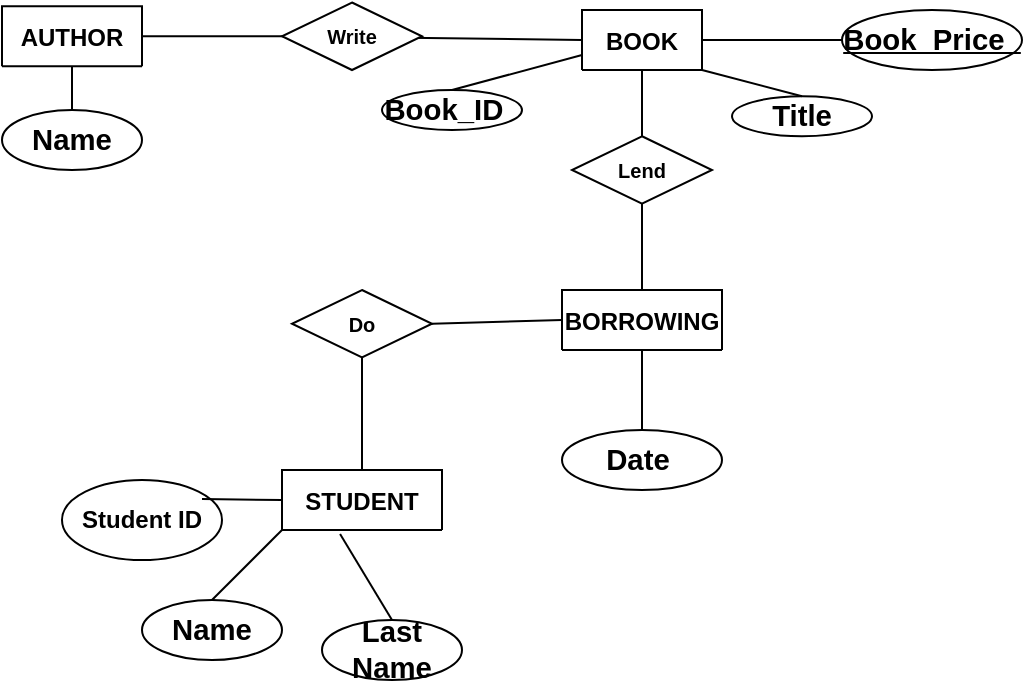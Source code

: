 <mxfile version="13.6.5" type="github">
  <diagram id="R2lEEEUBdFMjLlhIrx00" name="Page-1">
    <mxGraphModel dx="868" dy="450" grid="1" gridSize="10" guides="1" tooltips="1" connect="1" arrows="1" fold="1" page="1" pageScale="1" pageWidth="850" pageHeight="1100" math="0" shadow="0" extFonts="Permanent Marker^https://fonts.googleapis.com/css?family=Permanent+Marker">
      <root>
        <mxCell id="0" />
        <mxCell id="1" parent="0" />
        <mxCell id="3xsbMXdf9IcjFleZPkvN-1" value="&lt;font face=&quot;calibri, sans-serif&quot;&gt;&lt;span style=&quot;font-size: 14.667px&quot;&gt;&lt;b&gt;Name&lt;/b&gt;&lt;/span&gt;&lt;/font&gt;" style="ellipse;whiteSpace=wrap;html=1;align=center;" vertex="1" parent="1">
          <mxGeometry x="130" y="345" width="70" height="30" as="geometry" />
        </mxCell>
        <mxCell id="3xsbMXdf9IcjFleZPkvN-5" value="" style="endArrow=none;html=1;rounded=0;entryX=0;entryY=0.5;entryDx=0;entryDy=0;exitX=0;exitY=0.5;exitDx=0;exitDy=0;" edge="1" parent="1" source="3xsbMXdf9IcjFleZPkvN-41" target="C-vyLk0tnHw3VtMMgP7b-13">
          <mxGeometry relative="1" as="geometry">
            <mxPoint x="75" y="160" as="sourcePoint" />
            <mxPoint x="450" y="199.5" as="targetPoint" />
          </mxGeometry>
        </mxCell>
        <mxCell id="3xsbMXdf9IcjFleZPkvN-7" value="" style="endArrow=none;html=1;rounded=0;entryX=0;entryY=1;entryDx=0;entryDy=0;exitX=0.5;exitY=0;exitDx=0;exitDy=0;" edge="1" parent="1" source="3xsbMXdf9IcjFleZPkvN-1" target="C-vyLk0tnHw3VtMMgP7b-2">
          <mxGeometry relative="1" as="geometry">
            <mxPoint x="470" y="295" as="sourcePoint" />
            <mxPoint x="630" y="295" as="targetPoint" />
          </mxGeometry>
        </mxCell>
        <mxCell id="3xsbMXdf9IcjFleZPkvN-8" value="&lt;font face=&quot;calibri, sans-serif&quot;&gt;&lt;span style=&quot;font-size: 14.667px&quot;&gt;&lt;b&gt;Last Name&lt;/b&gt;&lt;/span&gt;&lt;/font&gt;" style="ellipse;whiteSpace=wrap;html=1;align=center;" vertex="1" parent="1">
          <mxGeometry x="220" y="355" width="70" height="30" as="geometry" />
        </mxCell>
        <mxCell id="3xsbMXdf9IcjFleZPkvN-10" value="" style="endArrow=none;html=1;rounded=0;entryX=0.363;entryY=1.067;entryDx=0;entryDy=0;exitX=0.5;exitY=0;exitDx=0;exitDy=0;entryPerimeter=0;" edge="1" parent="1" source="3xsbMXdf9IcjFleZPkvN-8" target="C-vyLk0tnHw3VtMMgP7b-2">
          <mxGeometry relative="1" as="geometry">
            <mxPoint x="430" y="324.5" as="sourcePoint" />
            <mxPoint x="590" y="324.5" as="targetPoint" />
          </mxGeometry>
        </mxCell>
        <mxCell id="3xsbMXdf9IcjFleZPkvN-22" style="edgeStyle=orthogonalEdgeStyle;rounded=0;orthogonalLoop=1;jettySize=auto;html=1;exitX=0.5;exitY=1;exitDx=0;exitDy=0;" edge="1" parent="1">
          <mxGeometry relative="1" as="geometry">
            <mxPoint x="390" y="310" as="sourcePoint" />
            <mxPoint x="390" y="310" as="targetPoint" />
          </mxGeometry>
        </mxCell>
        <mxCell id="3xsbMXdf9IcjFleZPkvN-24" value="&lt;b&gt;&lt;span lang=&quot;EN-AU&quot; style=&quot;font-size: 11.0pt ; font-family: &amp;#34;calibri&amp;#34; , sans-serif&quot;&gt;Title&lt;/span&gt;&lt;/b&gt;" style="ellipse;whiteSpace=wrap;html=1;align=center;" vertex="1" parent="1">
          <mxGeometry x="425" y="93.13" width="70" height="20" as="geometry" />
        </mxCell>
        <mxCell id="3xsbMXdf9IcjFleZPkvN-25" value="&lt;b&gt;&lt;span lang=&quot;EN-AU&quot; style=&quot;font-size: 11.0pt ; font-family: &amp;#34;calibri&amp;#34; , sans-serif&quot;&gt;Book_ID&amp;nbsp;&amp;nbsp;&lt;/span&gt;&lt;/b&gt;" style="ellipse;whiteSpace=wrap;html=1;align=center;" vertex="1" parent="1">
          <mxGeometry x="250" y="90" width="70" height="20" as="geometry" />
        </mxCell>
        <mxCell id="3xsbMXdf9IcjFleZPkvN-26" value="&lt;b&gt;&lt;span lang=&quot;EN-AU&quot; style=&quot;font-size: 11.0pt ; font-family: &amp;quot;calibri&amp;quot; , sans-serif&quot;&gt;Date&amp;nbsp;&lt;/span&gt;&lt;/b&gt;" style="ellipse;whiteSpace=wrap;html=1;align=center;fontStyle=0;" vertex="1" parent="1">
          <mxGeometry x="340" y="260" width="80" height="30" as="geometry" />
        </mxCell>
        <mxCell id="3xsbMXdf9IcjFleZPkvN-28" value="&lt;b&gt;&lt;span lang=&quot;EN-AU&quot; style=&quot;font-size: 11.0pt ; font-family: &amp;#34;calibri&amp;#34; , sans-serif&quot;&gt;Book_Price&amp;nbsp;&amp;nbsp;&lt;/span&gt;&lt;/b&gt;" style="ellipse;whiteSpace=wrap;html=1;align=center;fontStyle=4;" vertex="1" parent="1">
          <mxGeometry x="480" y="50.01" width="90" height="30" as="geometry" />
        </mxCell>
        <mxCell id="3xsbMXdf9IcjFleZPkvN-34" value="" style="endArrow=none;html=1;rounded=0;exitX=0.5;exitY=0;exitDx=0;exitDy=0;entryX=0;entryY=0.75;entryDx=0;entryDy=0;" edge="1" parent="1" source="3xsbMXdf9IcjFleZPkvN-25" target="C-vyLk0tnHw3VtMMgP7b-13">
          <mxGeometry relative="1" as="geometry">
            <mxPoint x="510" y="150" as="sourcePoint" />
            <mxPoint x="605" y="139" as="targetPoint" />
          </mxGeometry>
        </mxCell>
        <mxCell id="3xsbMXdf9IcjFleZPkvN-35" value="" style="endArrow=none;html=1;rounded=0;entryX=0.5;entryY=0;entryDx=0;entryDy=0;exitX=1;exitY=1;exitDx=0;exitDy=0;" edge="1" parent="1" source="C-vyLk0tnHw3VtMMgP7b-13" target="3xsbMXdf9IcjFleZPkvN-24">
          <mxGeometry relative="1" as="geometry">
            <mxPoint x="305" y="230" as="sourcePoint" />
            <mxPoint x="465" y="230" as="targetPoint" />
          </mxGeometry>
        </mxCell>
        <mxCell id="3xsbMXdf9IcjFleZPkvN-37" value="" style="endArrow=none;html=1;rounded=0;exitX=1;exitY=0.5;exitDx=0;exitDy=0;" edge="1" parent="1" source="C-vyLk0tnHw3VtMMgP7b-13">
          <mxGeometry relative="1" as="geometry">
            <mxPoint x="305" y="230" as="sourcePoint" />
            <mxPoint x="480" y="65" as="targetPoint" />
          </mxGeometry>
        </mxCell>
        <mxCell id="3xsbMXdf9IcjFleZPkvN-39" value="" style="endArrow=none;html=1;rounded=0;entryX=0.5;entryY=0;entryDx=0;entryDy=0;exitX=0.5;exitY=1;exitDx=0;exitDy=0;" edge="1" parent="1" source="3xsbMXdf9IcjFleZPkvN-58" target="3xsbMXdf9IcjFleZPkvN-26">
          <mxGeometry relative="1" as="geometry">
            <mxPoint x="570" y="230" as="sourcePoint" />
            <mxPoint x="755" y="140" as="targetPoint" />
          </mxGeometry>
        </mxCell>
        <mxCell id="3xsbMXdf9IcjFleZPkvN-41" value="&lt;font face=&quot;calibri, sans-serif&quot; style=&quot;font-size: 10px&quot;&gt;&lt;b&gt;Write&lt;/b&gt;&lt;/font&gt;" style="shape=rhombus;perimeter=rhombusPerimeter;whiteSpace=wrap;html=1;align=center;" vertex="1" parent="1">
          <mxGeometry x="200" y="46.26" width="70" height="33.75" as="geometry" />
        </mxCell>
        <mxCell id="3xsbMXdf9IcjFleZPkvN-47" value="" style="endArrow=none;html=1;rounded=0;entryX=0;entryY=0.5;entryDx=0;entryDy=0;exitX=1;exitY=0.5;exitDx=0;exitDy=0;" edge="1" parent="1" source="C-vyLk0tnHw3VtMMgP7b-23" target="3xsbMXdf9IcjFleZPkvN-41">
          <mxGeometry relative="1" as="geometry">
            <mxPoint x="110" y="65" as="sourcePoint" />
            <mxPoint x="240" y="34.5" as="targetPoint" />
          </mxGeometry>
        </mxCell>
        <mxCell id="C-vyLk0tnHw3VtMMgP7b-13" value="BOOK" style="shape=table;startSize=30;container=1;collapsible=1;childLayout=tableLayout;fixedRows=1;rowLines=0;fontStyle=1;align=center;resizeLast=1;fontFamily=Helvetica;" parent="1" vertex="1" collapsed="1">
          <mxGeometry x="350" y="50" width="60" height="30" as="geometry">
            <mxRectangle x="450" y="280" width="250" height="130" as="alternateBounds" />
          </mxGeometry>
        </mxCell>
        <mxCell id="C-vyLk0tnHw3VtMMgP7b-14" value="" style="shape=partialRectangle;collapsible=0;dropTarget=0;pointerEvents=0;fillColor=none;points=[[0,0.5],[1,0.5]];portConstraint=eastwest;top=0;left=0;right=0;bottom=1;" parent="C-vyLk0tnHw3VtMMgP7b-13" vertex="1">
          <mxGeometry y="30" width="250" height="30" as="geometry" />
        </mxCell>
        <mxCell id="C-vyLk0tnHw3VtMMgP7b-15" value="PK" style="shape=partialRectangle;overflow=hidden;connectable=0;fillColor=none;top=0;left=0;bottom=0;right=0;fontStyle=1;" parent="C-vyLk0tnHw3VtMMgP7b-14" vertex="1">
          <mxGeometry width="30" height="30" as="geometry" />
        </mxCell>
        <mxCell id="C-vyLk0tnHw3VtMMgP7b-16" value="shipment_id int NOT NULL " style="shape=partialRectangle;overflow=hidden;connectable=0;fillColor=none;top=0;left=0;bottom=0;right=0;align=left;spacingLeft=6;fontStyle=5;" parent="C-vyLk0tnHw3VtMMgP7b-14" vertex="1">
          <mxGeometry x="30" width="220" height="30" as="geometry" />
        </mxCell>
        <mxCell id="C-vyLk0tnHw3VtMMgP7b-17" value="" style="shape=partialRectangle;collapsible=0;dropTarget=0;pointerEvents=0;fillColor=none;points=[[0,0.5],[1,0.5]];portConstraint=eastwest;top=0;left=0;right=0;bottom=0;" parent="C-vyLk0tnHw3VtMMgP7b-13" vertex="1">
          <mxGeometry y="60" width="250" height="30" as="geometry" />
        </mxCell>
        <mxCell id="C-vyLk0tnHw3VtMMgP7b-18" value="FK1" style="shape=partialRectangle;overflow=hidden;connectable=0;fillColor=none;top=0;left=0;bottom=0;right=0;" parent="C-vyLk0tnHw3VtMMgP7b-17" vertex="1">
          <mxGeometry width="30" height="30" as="geometry" />
        </mxCell>
        <mxCell id="C-vyLk0tnHw3VtMMgP7b-19" value="order_id int NOT NULL" style="shape=partialRectangle;overflow=hidden;connectable=0;fillColor=none;top=0;left=0;bottom=0;right=0;align=left;spacingLeft=6;" parent="C-vyLk0tnHw3VtMMgP7b-17" vertex="1">
          <mxGeometry x="30" width="220" height="30" as="geometry" />
        </mxCell>
        <mxCell id="C-vyLk0tnHw3VtMMgP7b-20" value="" style="shape=partialRectangle;collapsible=0;dropTarget=0;pointerEvents=0;fillColor=none;points=[[0,0.5],[1,0.5]];portConstraint=eastwest;top=0;left=0;right=0;bottom=0;" parent="C-vyLk0tnHw3VtMMgP7b-13" vertex="1">
          <mxGeometry y="90" width="250" height="30" as="geometry" />
        </mxCell>
        <mxCell id="C-vyLk0tnHw3VtMMgP7b-21" value="" style="shape=partialRectangle;overflow=hidden;connectable=0;fillColor=none;top=0;left=0;bottom=0;right=0;" parent="C-vyLk0tnHw3VtMMgP7b-20" vertex="1">
          <mxGeometry width="30" height="30" as="geometry" />
        </mxCell>
        <mxCell id="C-vyLk0tnHw3VtMMgP7b-22" value="shipment_date date NOT NULL" style="shape=partialRectangle;overflow=hidden;connectable=0;fillColor=none;top=0;left=0;bottom=0;right=0;align=left;spacingLeft=6;" parent="C-vyLk0tnHw3VtMMgP7b-20" vertex="1">
          <mxGeometry x="30" width="220" height="30" as="geometry" />
        </mxCell>
        <mxCell id="3xsbMXdf9IcjFleZPkvN-52" value="&lt;b&gt;Student ID&lt;/b&gt;" style="ellipse;whiteSpace=wrap;html=1;align=center;fontStyle=0;fontFamily=Helvetica;" vertex="1" parent="1">
          <mxGeometry x="90" y="285" width="80" height="40" as="geometry" />
        </mxCell>
        <mxCell id="C-vyLk0tnHw3VtMMgP7b-23" value="AUTHOR" style="shape=table;startSize=30;container=1;collapsible=1;childLayout=tableLayout;fixedRows=1;rowLines=0;fontStyle=1;align=center;resizeLast=1;" parent="1" vertex="1" collapsed="1">
          <mxGeometry x="60" y="48.13" width="70" height="30" as="geometry">
            <mxRectangle x="120" y="120" width="250" height="100" as="alternateBounds" />
          </mxGeometry>
        </mxCell>
        <mxCell id="C-vyLk0tnHw3VtMMgP7b-24" value="" style="shape=partialRectangle;collapsible=0;dropTarget=0;pointerEvents=0;fillColor=none;points=[[0,0.5],[1,0.5]];portConstraint=eastwest;top=0;left=0;right=0;bottom=1;" parent="C-vyLk0tnHw3VtMMgP7b-23" vertex="1">
          <mxGeometry y="30" width="250" height="30" as="geometry" />
        </mxCell>
        <mxCell id="C-vyLk0tnHw3VtMMgP7b-25" value="PK" style="shape=partialRectangle;overflow=hidden;connectable=0;fillColor=none;top=0;left=0;bottom=0;right=0;fontStyle=1;" parent="C-vyLk0tnHw3VtMMgP7b-24" vertex="1">
          <mxGeometry width="30" height="30" as="geometry" />
        </mxCell>
        <mxCell id="C-vyLk0tnHw3VtMMgP7b-26" value="customer_id int NOT NULL " style="shape=partialRectangle;overflow=hidden;connectable=0;fillColor=none;top=0;left=0;bottom=0;right=0;align=left;spacingLeft=6;fontStyle=5;" parent="C-vyLk0tnHw3VtMMgP7b-24" vertex="1">
          <mxGeometry x="30" width="220" height="30" as="geometry" />
        </mxCell>
        <mxCell id="C-vyLk0tnHw3VtMMgP7b-27" value="" style="shape=partialRectangle;collapsible=0;dropTarget=0;pointerEvents=0;fillColor=none;points=[[0,0.5],[1,0.5]];portConstraint=eastwest;top=0;left=0;right=0;bottom=0;" parent="C-vyLk0tnHw3VtMMgP7b-23" vertex="1">
          <mxGeometry y="60" width="250" height="30" as="geometry" />
        </mxCell>
        <mxCell id="C-vyLk0tnHw3VtMMgP7b-28" value="" style="shape=partialRectangle;overflow=hidden;connectable=0;fillColor=none;top=0;left=0;bottom=0;right=0;" parent="C-vyLk0tnHw3VtMMgP7b-27" vertex="1">
          <mxGeometry width="30" height="30" as="geometry" />
        </mxCell>
        <mxCell id="C-vyLk0tnHw3VtMMgP7b-29" value="customer_name char(50) NOT NULL" style="shape=partialRectangle;overflow=hidden;connectable=0;fillColor=none;top=0;left=0;bottom=0;right=0;align=left;spacingLeft=6;" parent="C-vyLk0tnHw3VtMMgP7b-27" vertex="1">
          <mxGeometry x="30" width="220" height="30" as="geometry" />
        </mxCell>
        <mxCell id="3xsbMXdf9IcjFleZPkvN-53" value="&lt;font face=&quot;calibri, sans-serif&quot;&gt;&lt;span style=&quot;font-size: 14.667px&quot;&gt;&lt;b&gt;Name&lt;/b&gt;&lt;/span&gt;&lt;/font&gt;" style="ellipse;whiteSpace=wrap;html=1;align=center;" vertex="1" parent="1">
          <mxGeometry x="60" y="100" width="70" height="30" as="geometry" />
        </mxCell>
        <mxCell id="3xsbMXdf9IcjFleZPkvN-54" value="" style="endArrow=none;html=1;rounded=0;fontFamily=Helvetica;exitX=0.5;exitY=0;exitDx=0;exitDy=0;entryX=0.5;entryY=1;entryDx=0;entryDy=0;" edge="1" parent="1" source="3xsbMXdf9IcjFleZPkvN-53" target="C-vyLk0tnHw3VtMMgP7b-23">
          <mxGeometry relative="1" as="geometry">
            <mxPoint x="130" y="160" as="sourcePoint" />
            <mxPoint x="290" y="160" as="targetPoint" />
          </mxGeometry>
        </mxCell>
        <mxCell id="3xsbMXdf9IcjFleZPkvN-81" value="" style="endArrow=none;html=1;rounded=0;fontFamily=Helvetica;entryX=0;entryY=0.5;entryDx=0;entryDy=0;" edge="1" parent="1" target="C-vyLk0tnHw3VtMMgP7b-2">
          <mxGeometry relative="1" as="geometry">
            <mxPoint x="160" y="294.5" as="sourcePoint" />
            <mxPoint x="320" y="294.5" as="targetPoint" />
          </mxGeometry>
        </mxCell>
        <mxCell id="3xsbMXdf9IcjFleZPkvN-86" value="" style="endArrow=none;html=1;rounded=0;exitX=0.5;exitY=1;exitDx=0;exitDy=0;" edge="1" parent="1" source="C-vyLk0tnHw3VtMMgP7b-13">
          <mxGeometry relative="1" as="geometry">
            <mxPoint x="150" y="83.13" as="sourcePoint" />
            <mxPoint x="380" y="120" as="targetPoint" />
          </mxGeometry>
        </mxCell>
        <mxCell id="3xsbMXdf9IcjFleZPkvN-87" value="&lt;font face=&quot;calibri, sans-serif&quot;&gt;&lt;span style=&quot;font-size: 10px&quot;&gt;&lt;b&gt;Lend&lt;/b&gt;&lt;/span&gt;&lt;/font&gt;" style="shape=rhombus;perimeter=rhombusPerimeter;whiteSpace=wrap;html=1;align=center;" vertex="1" parent="1">
          <mxGeometry x="345" y="113.13" width="70" height="33.75" as="geometry" />
        </mxCell>
        <mxCell id="3xsbMXdf9IcjFleZPkvN-88" value="" style="endArrow=none;html=1;rounded=0;entryX=0.5;entryY=0;entryDx=0;entryDy=0;exitX=0.5;exitY=1;exitDx=0;exitDy=0;" edge="1" parent="1" source="3xsbMXdf9IcjFleZPkvN-87" target="3xsbMXdf9IcjFleZPkvN-58">
          <mxGeometry relative="1" as="geometry">
            <mxPoint x="380" y="150" as="sourcePoint" />
            <mxPoint x="450" y="160.005" as="targetPoint" />
          </mxGeometry>
        </mxCell>
        <mxCell id="3xsbMXdf9IcjFleZPkvN-58" value="BORROWING" style="shape=table;startSize=30;container=1;collapsible=1;childLayout=tableLayout;fixedRows=1;rowLines=0;fontStyle=1;align=center;resizeLast=1;" vertex="1" collapsed="1" parent="1">
          <mxGeometry x="340" y="190" width="80" height="30" as="geometry">
            <mxRectangle x="440" y="110" width="250" height="110" as="alternateBounds" />
          </mxGeometry>
        </mxCell>
        <mxCell id="3xsbMXdf9IcjFleZPkvN-59" value="" style="shape=partialRectangle;collapsible=0;dropTarget=0;pointerEvents=0;fillColor=none;points=[[0,0.5],[1,0.5]];portConstraint=eastwest;top=0;left=0;right=0;bottom=1;" vertex="1" parent="3xsbMXdf9IcjFleZPkvN-58">
          <mxGeometry y="30" width="250" height="20" as="geometry" />
        </mxCell>
        <mxCell id="3xsbMXdf9IcjFleZPkvN-60" value="PK" style="shape=partialRectangle;overflow=hidden;connectable=0;fillColor=none;top=0;left=0;bottom=0;right=0;fontStyle=1;" vertex="1" parent="3xsbMXdf9IcjFleZPkvN-59">
          <mxGeometry width="30" height="20" as="geometry" />
        </mxCell>
        <mxCell id="3xsbMXdf9IcjFleZPkvN-61" value="" style="shape=partialRectangle;overflow=hidden;connectable=0;fillColor=none;top=0;left=0;bottom=0;right=0;align=left;spacingLeft=6;fontStyle=5;" vertex="1" parent="3xsbMXdf9IcjFleZPkvN-59">
          <mxGeometry x="30" width="220" height="20" as="geometry" />
        </mxCell>
        <mxCell id="3xsbMXdf9IcjFleZPkvN-62" value="" style="shape=partialRectangle;collapsible=0;dropTarget=0;pointerEvents=0;fillColor=none;points=[[0,0.5],[1,0.5]];portConstraint=eastwest;top=0;left=0;right=0;bottom=0;" vertex="1" parent="3xsbMXdf9IcjFleZPkvN-58">
          <mxGeometry y="50" width="250" height="30" as="geometry" />
        </mxCell>
        <mxCell id="3xsbMXdf9IcjFleZPkvN-63" value="FK1" style="shape=partialRectangle;overflow=hidden;connectable=0;fillColor=none;top=0;left=0;bottom=0;right=0;" vertex="1" parent="3xsbMXdf9IcjFleZPkvN-62">
          <mxGeometry width="30" height="30" as="geometry" />
        </mxCell>
        <mxCell id="3xsbMXdf9IcjFleZPkvN-64" value="" style="shape=partialRectangle;overflow=hidden;connectable=0;fillColor=none;top=0;left=0;bottom=0;right=0;align=left;spacingLeft=6;" vertex="1" parent="3xsbMXdf9IcjFleZPkvN-62">
          <mxGeometry x="30" width="220" height="30" as="geometry" />
        </mxCell>
        <mxCell id="3xsbMXdf9IcjFleZPkvN-65" value="" style="shape=partialRectangle;collapsible=0;dropTarget=0;pointerEvents=0;fillColor=none;points=[[0,0.5],[1,0.5]];portConstraint=eastwest;top=0;left=0;right=0;bottom=0;" vertex="1" parent="3xsbMXdf9IcjFleZPkvN-58">
          <mxGeometry y="80" width="250" height="30" as="geometry" />
        </mxCell>
        <mxCell id="3xsbMXdf9IcjFleZPkvN-66" value="" style="shape=partialRectangle;overflow=hidden;connectable=0;fillColor=none;top=0;left=0;bottom=0;right=0;" vertex="1" parent="3xsbMXdf9IcjFleZPkvN-65">
          <mxGeometry width="30" height="30" as="geometry" />
        </mxCell>
        <mxCell id="3xsbMXdf9IcjFleZPkvN-67" value="" style="shape=partialRectangle;overflow=hidden;connectable=0;fillColor=none;top=0;left=0;bottom=0;right=0;align=left;spacingLeft=6;" vertex="1" parent="3xsbMXdf9IcjFleZPkvN-65">
          <mxGeometry x="30" width="220" height="30" as="geometry" />
        </mxCell>
        <mxCell id="C-vyLk0tnHw3VtMMgP7b-2" value="STUDENT" style="shape=table;startSize=30;container=1;collapsible=1;childLayout=tableLayout;fixedRows=1;rowLines=0;fontStyle=1;align=center;resizeLast=1;" parent="1" vertex="1" collapsed="1">
          <mxGeometry x="200" y="280" width="80" height="30" as="geometry">
            <mxRectangle x="440" y="110" width="250" height="110" as="alternateBounds" />
          </mxGeometry>
        </mxCell>
        <mxCell id="C-vyLk0tnHw3VtMMgP7b-3" value="" style="shape=partialRectangle;collapsible=0;dropTarget=0;pointerEvents=0;fillColor=none;points=[[0,0.5],[1,0.5]];portConstraint=eastwest;top=0;left=0;right=0;bottom=1;" parent="C-vyLk0tnHw3VtMMgP7b-2" vertex="1">
          <mxGeometry y="30" width="250" height="20" as="geometry" />
        </mxCell>
        <mxCell id="C-vyLk0tnHw3VtMMgP7b-4" value="PK" style="shape=partialRectangle;overflow=hidden;connectable=0;fillColor=none;top=0;left=0;bottom=0;right=0;fontStyle=1;" parent="C-vyLk0tnHw3VtMMgP7b-3" vertex="1">
          <mxGeometry width="30" height="20" as="geometry" />
        </mxCell>
        <mxCell id="C-vyLk0tnHw3VtMMgP7b-5" value="" style="shape=partialRectangle;overflow=hidden;connectable=0;fillColor=none;top=0;left=0;bottom=0;right=0;align=left;spacingLeft=6;fontStyle=5;" parent="C-vyLk0tnHw3VtMMgP7b-3" vertex="1">
          <mxGeometry x="30" width="220" height="20" as="geometry" />
        </mxCell>
        <mxCell id="C-vyLk0tnHw3VtMMgP7b-6" value="" style="shape=partialRectangle;collapsible=0;dropTarget=0;pointerEvents=0;fillColor=none;points=[[0,0.5],[1,0.5]];portConstraint=eastwest;top=0;left=0;right=0;bottom=0;" parent="C-vyLk0tnHw3VtMMgP7b-2" vertex="1">
          <mxGeometry y="50" width="250" height="30" as="geometry" />
        </mxCell>
        <mxCell id="C-vyLk0tnHw3VtMMgP7b-7" value="FK1" style="shape=partialRectangle;overflow=hidden;connectable=0;fillColor=none;top=0;left=0;bottom=0;right=0;" parent="C-vyLk0tnHw3VtMMgP7b-6" vertex="1">
          <mxGeometry width="30" height="30" as="geometry" />
        </mxCell>
        <mxCell id="C-vyLk0tnHw3VtMMgP7b-8" value="" style="shape=partialRectangle;overflow=hidden;connectable=0;fillColor=none;top=0;left=0;bottom=0;right=0;align=left;spacingLeft=6;" parent="C-vyLk0tnHw3VtMMgP7b-6" vertex="1">
          <mxGeometry x="30" width="220" height="30" as="geometry" />
        </mxCell>
        <mxCell id="C-vyLk0tnHw3VtMMgP7b-9" value="" style="shape=partialRectangle;collapsible=0;dropTarget=0;pointerEvents=0;fillColor=none;points=[[0,0.5],[1,0.5]];portConstraint=eastwest;top=0;left=0;right=0;bottom=0;" parent="C-vyLk0tnHw3VtMMgP7b-2" vertex="1">
          <mxGeometry y="80" width="250" height="30" as="geometry" />
        </mxCell>
        <mxCell id="C-vyLk0tnHw3VtMMgP7b-10" value="" style="shape=partialRectangle;overflow=hidden;connectable=0;fillColor=none;top=0;left=0;bottom=0;right=0;" parent="C-vyLk0tnHw3VtMMgP7b-9" vertex="1">
          <mxGeometry width="30" height="30" as="geometry" />
        </mxCell>
        <mxCell id="C-vyLk0tnHw3VtMMgP7b-11" value="" style="shape=partialRectangle;overflow=hidden;connectable=0;fillColor=none;top=0;left=0;bottom=0;right=0;align=left;spacingLeft=6;" parent="C-vyLk0tnHw3VtMMgP7b-9" vertex="1">
          <mxGeometry x="30" width="220" height="30" as="geometry" />
        </mxCell>
        <mxCell id="3xsbMXdf9IcjFleZPkvN-89" value="" style="endArrow=none;html=1;rounded=0;entryX=0;entryY=0.5;entryDx=0;entryDy=0;exitX=1;exitY=0.5;exitDx=0;exitDy=0;" edge="1" parent="1" source="3xsbMXdf9IcjFleZPkvN-90" target="3xsbMXdf9IcjFleZPkvN-58">
          <mxGeometry relative="1" as="geometry">
            <mxPoint x="70" y="339.99" as="sourcePoint" />
            <mxPoint x="345" y="244.99" as="targetPoint" />
          </mxGeometry>
        </mxCell>
        <mxCell id="3xsbMXdf9IcjFleZPkvN-90" value="&lt;font face=&quot;calibri, sans-serif&quot; style=&quot;font-size: 10px&quot;&gt;&lt;b&gt;Do&lt;/b&gt;&lt;/font&gt;" style="shape=rhombus;perimeter=rhombusPerimeter;whiteSpace=wrap;html=1;align=center;" vertex="1" parent="1">
          <mxGeometry x="205" y="190" width="70" height="33.75" as="geometry" />
        </mxCell>
        <mxCell id="3xsbMXdf9IcjFleZPkvN-91" value="" style="endArrow=none;html=1;rounded=0;entryX=0.5;entryY=1;entryDx=0;entryDy=0;" edge="1" parent="1" target="3xsbMXdf9IcjFleZPkvN-90" source="C-vyLk0tnHw3VtMMgP7b-2">
          <mxGeometry relative="1" as="geometry">
            <mxPoint x="240" y="270" as="sourcePoint" />
            <mxPoint x="235" y="214.49" as="targetPoint" />
          </mxGeometry>
        </mxCell>
      </root>
    </mxGraphModel>
  </diagram>
</mxfile>
